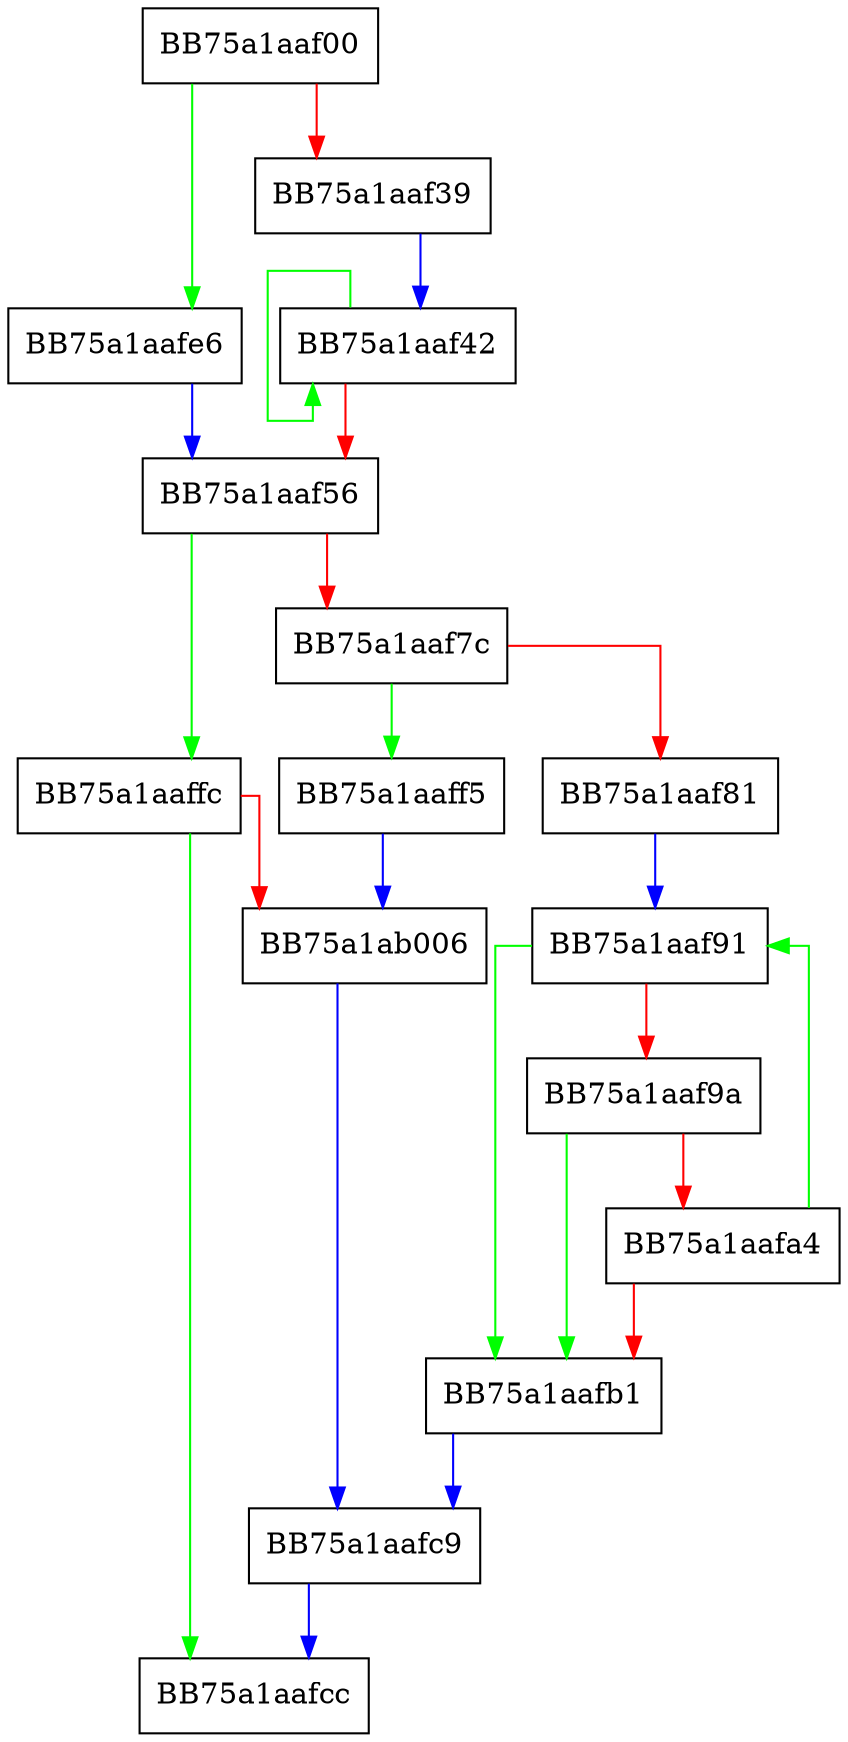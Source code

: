 digraph RpfAPI_StringCchCopyNW {
  node [shape="box"];
  graph [splines=ortho];
  BB75a1aaf00 -> BB75a1aafe6 [color="green"];
  BB75a1aaf00 -> BB75a1aaf39 [color="red"];
  BB75a1aaf39 -> BB75a1aaf42 [color="blue"];
  BB75a1aaf42 -> BB75a1aaf42 [color="green"];
  BB75a1aaf42 -> BB75a1aaf56 [color="red"];
  BB75a1aaf56 -> BB75a1aaffc [color="green"];
  BB75a1aaf56 -> BB75a1aaf7c [color="red"];
  BB75a1aaf7c -> BB75a1aaff5 [color="green"];
  BB75a1aaf7c -> BB75a1aaf81 [color="red"];
  BB75a1aaf81 -> BB75a1aaf91 [color="blue"];
  BB75a1aaf91 -> BB75a1aafb1 [color="green"];
  BB75a1aaf91 -> BB75a1aaf9a [color="red"];
  BB75a1aaf9a -> BB75a1aafb1 [color="green"];
  BB75a1aaf9a -> BB75a1aafa4 [color="red"];
  BB75a1aafa4 -> BB75a1aaf91 [color="green"];
  BB75a1aafa4 -> BB75a1aafb1 [color="red"];
  BB75a1aafb1 -> BB75a1aafc9 [color="blue"];
  BB75a1aafc9 -> BB75a1aafcc [color="blue"];
  BB75a1aafe6 -> BB75a1aaf56 [color="blue"];
  BB75a1aaff5 -> BB75a1ab006 [color="blue"];
  BB75a1aaffc -> BB75a1aafcc [color="green"];
  BB75a1aaffc -> BB75a1ab006 [color="red"];
  BB75a1ab006 -> BB75a1aafc9 [color="blue"];
}